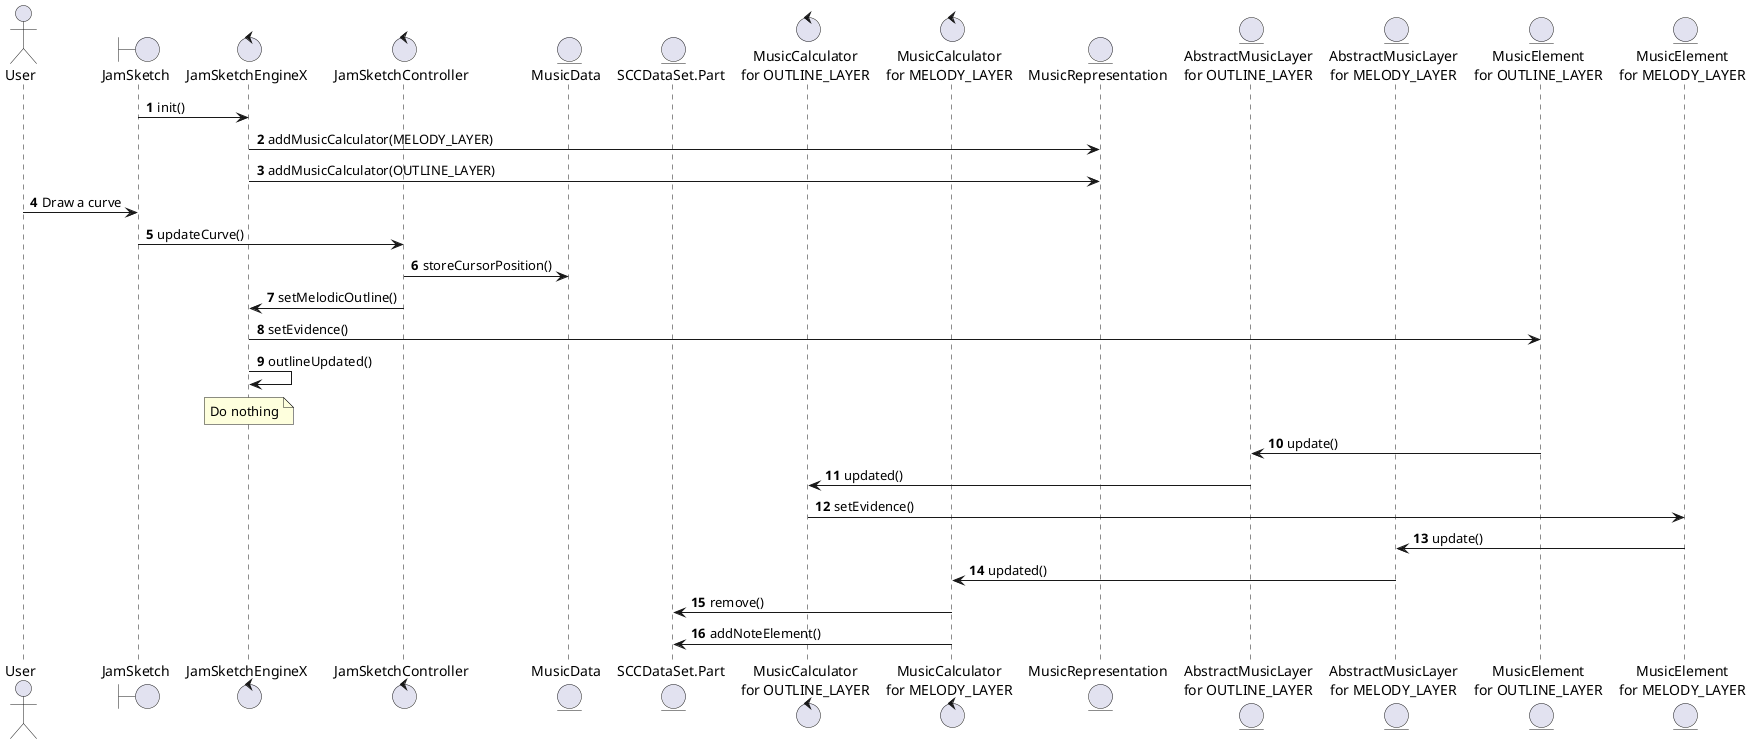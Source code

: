 @startuml
'https://plantuml.com/sequence-diagram

autonumber

actor User
boundary JamSketch
control JamSketchEngineX
control JamSketchController
entity MusicData
entity SCCDataSet.Part
control "MusicCalculator\nfor OUTLINE_LAYER"
control "MusicCalculator\nfor MELODY_LAYER"
entity MusicRepresentation
entity "AbstractMusicLayer\nfor OUTLINE_LAYER"
entity "AbstractMusicLayer\nfor MELODY_LAYER"
entity "MusicElement\nfor OUTLINE_LAYER"
entity "MusicElement\nfor MELODY_LAYER"

JamSketch -> JamSketchEngineX: init()
JamSketchEngineX -> MusicRepresentation: addMusicCalculator(MELODY_LAYER)
JamSketchEngineX -> MusicRepresentation: addMusicCalculator(OUTLINE_LAYER)
User -> JamSketch: Draw a curve
JamSketch -> JamSketchController: updateCurve()
JamSketchController -> MusicData: storeCursorPosition()
JamSketchController -> JamSketchEngineX: setMelodicOutline()
JamSketchEngineX -> "MusicElement\nfor OUTLINE_LAYER": setEvidence()
JamSketchEngineX -> JamSketchEngineX: outlineUpdated()
note over JamSketchEngineX
    Do nothing
end note
'MusicElement -> MusicElement: parent()
"MusicElement\nfor OUTLINE_LAYER" -> "AbstractMusicLayer\nfor OUTLINE_LAYER": update()
"AbstractMusicLayer\nfor OUTLINE_LAYER" -> "MusicCalculator\nfor OUTLINE_LAYER": updated()
"MusicCalculator\nfor OUTLINE_LAYER" -> "MusicElement\nfor MELODY_LAYER": setEvidence()
"MusicElement\nfor MELODY_LAYER" -> "AbstractMusicLayer\nfor MELODY_LAYER": update()
"AbstractMusicLayer\nfor MELODY_LAYER" -> "MusicCalculator\nfor MELODY_LAYER": updated()
"MusicCalculator\nfor MELODY_LAYER" -> SCCDataSet.Part: remove()
"MusicCalculator\nfor MELODY_LAYER" -> SCCDataSet.Part: addNoteElement()
'AbstractMusicLayer -> "MusicCalculator\nfor MELODY_LAYER": updated()

'JamSketchEngineSimple -> JamSketchEngineSimple: outlineUpdated(measure, tick)

@enduml